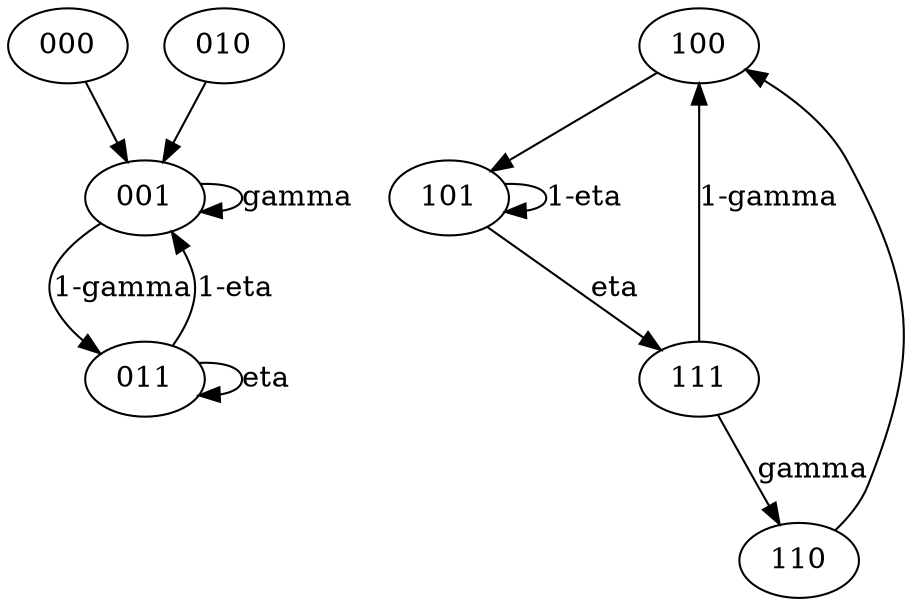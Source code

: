 digraph G {
000->001
001->011 [label="1-gamma"]
001->001 [label="gamma"]

010->001
011->001 [label="1-eta"]
011->011 [label="eta"]

100->101
101->101 [label="1-eta"]
101->111 [label="eta"]
110->100
111->100 [label="1-gamma"]
111->110 [label="gamma"]
} 

